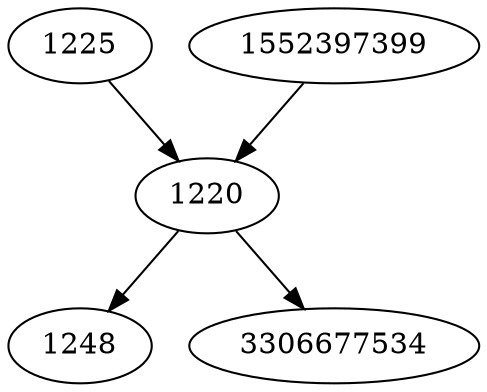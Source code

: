 strict digraph  {
1248;
1220;
1225;
1552397399;
3306677534;
1220 -> 3306677534;
1220 -> 1248;
1225 -> 1220;
1552397399 -> 1220;
}
